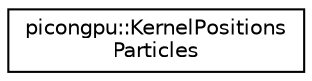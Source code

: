 digraph "Graphical Class Hierarchy"
{
 // LATEX_PDF_SIZE
  edge [fontname="Helvetica",fontsize="10",labelfontname="Helvetica",labelfontsize="10"];
  node [fontname="Helvetica",fontsize="10",shape=record];
  rankdir="LR";
  Node0 [label="picongpu::KernelPositions\lParticles",height=0.2,width=0.4,color="black", fillcolor="white", style="filled",URL="$structpicongpu_1_1_kernel_positions_particles.html",tooltip="write the position of a single particle to a file"];
}
